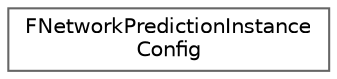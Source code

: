 digraph "Graphical Class Hierarchy"
{
 // INTERACTIVE_SVG=YES
 // LATEX_PDF_SIZE
  bgcolor="transparent";
  edge [fontname=Helvetica,fontsize=10,labelfontname=Helvetica,labelfontsize=10];
  node [fontname=Helvetica,fontsize=10,shape=box,height=0.2,width=0.4];
  rankdir="LR";
  Node0 [id="Node000000",label="FNetworkPredictionInstance\lConfig",height=0.2,width=0.4,color="grey40", fillcolor="white", style="filled",URL="$db/dff/structFNetworkPredictionInstanceConfig.html",tooltip=" "];
}
